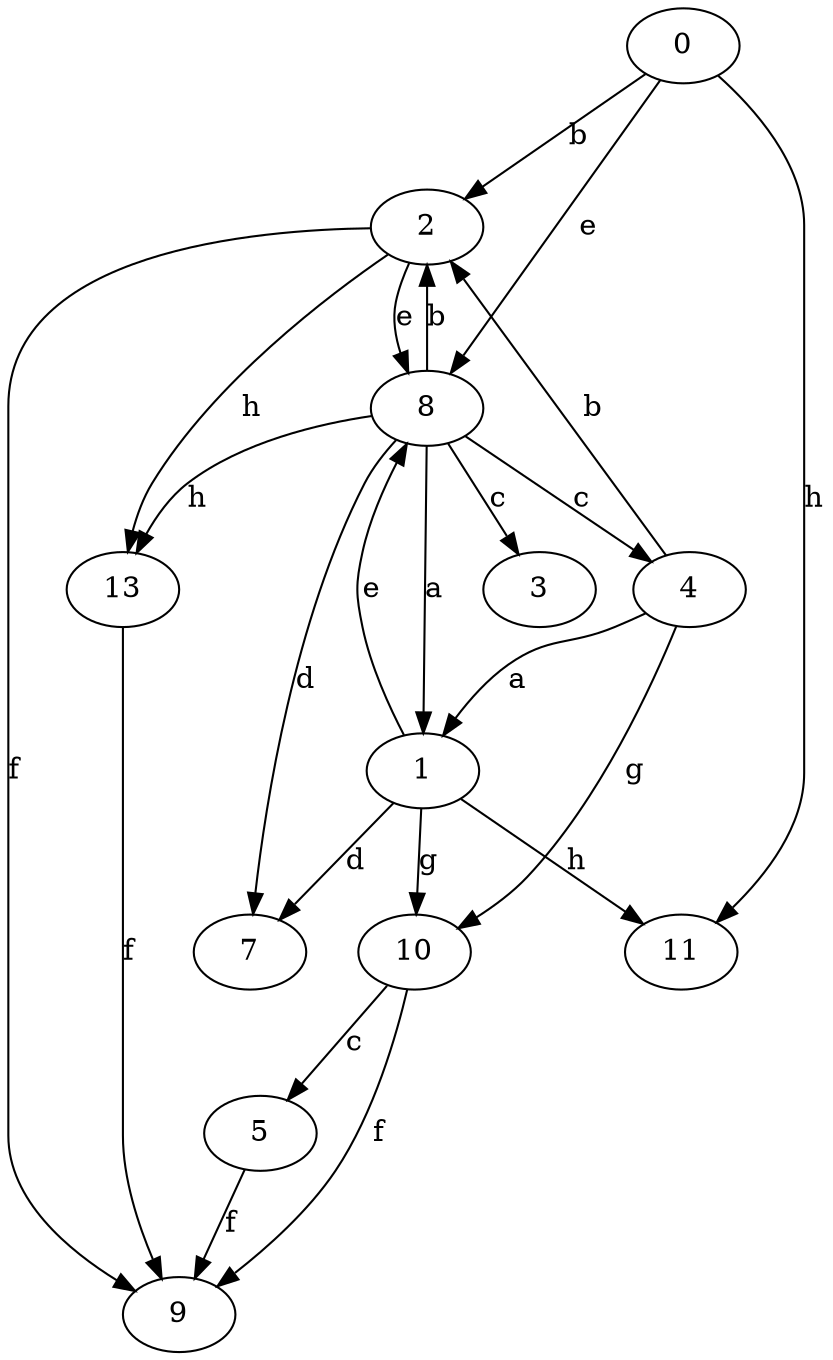strict digraph  {
0;
1;
2;
3;
4;
5;
7;
8;
9;
10;
11;
13;
0 -> 2  [label=b];
0 -> 8  [label=e];
0 -> 11  [label=h];
1 -> 7  [label=d];
1 -> 8  [label=e];
1 -> 10  [label=g];
1 -> 11  [label=h];
2 -> 8  [label=e];
2 -> 9  [label=f];
2 -> 13  [label=h];
4 -> 1  [label=a];
4 -> 2  [label=b];
4 -> 10  [label=g];
5 -> 9  [label=f];
8 -> 1  [label=a];
8 -> 2  [label=b];
8 -> 3  [label=c];
8 -> 4  [label=c];
8 -> 7  [label=d];
8 -> 13  [label=h];
10 -> 5  [label=c];
10 -> 9  [label=f];
13 -> 9  [label=f];
}
